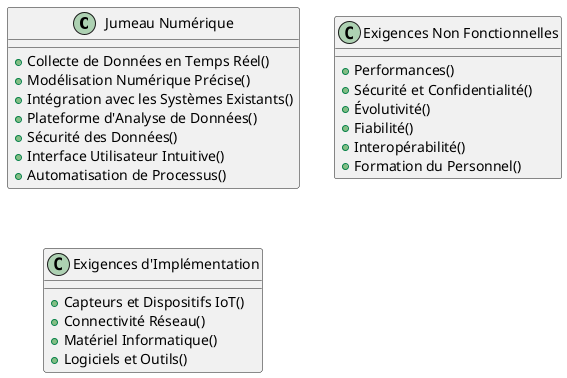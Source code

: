 @startuml

!define RECTANGLE class

RECTANGLE "Jumeau Numérique" {
  +Collecte de Données en Temps Réel()
  +Modélisation Numérique Précise()
  +Intégration avec les Systèmes Existants()
  +Plateforme d'Analyse de Données()
  +Sécurité des Données()
  +Interface Utilisateur Intuitive()
  +Automatisation de Processus()
}

RECTANGLE "Exigences Non Fonctionnelles" {
  +Performances()
  +Sécurité et Confidentialité()
  +Évolutivité()
  +Fiabilité()
  +Interopérabilité()
  +Formation du Personnel()
}

RECTANGLE "Exigences d'Implémentation" {
  +Capteurs et Dispositifs IoT()
  +Connectivité Réseau()
  +Matériel Informatique()
  +Logiciels et Outils()
}

@enduml

